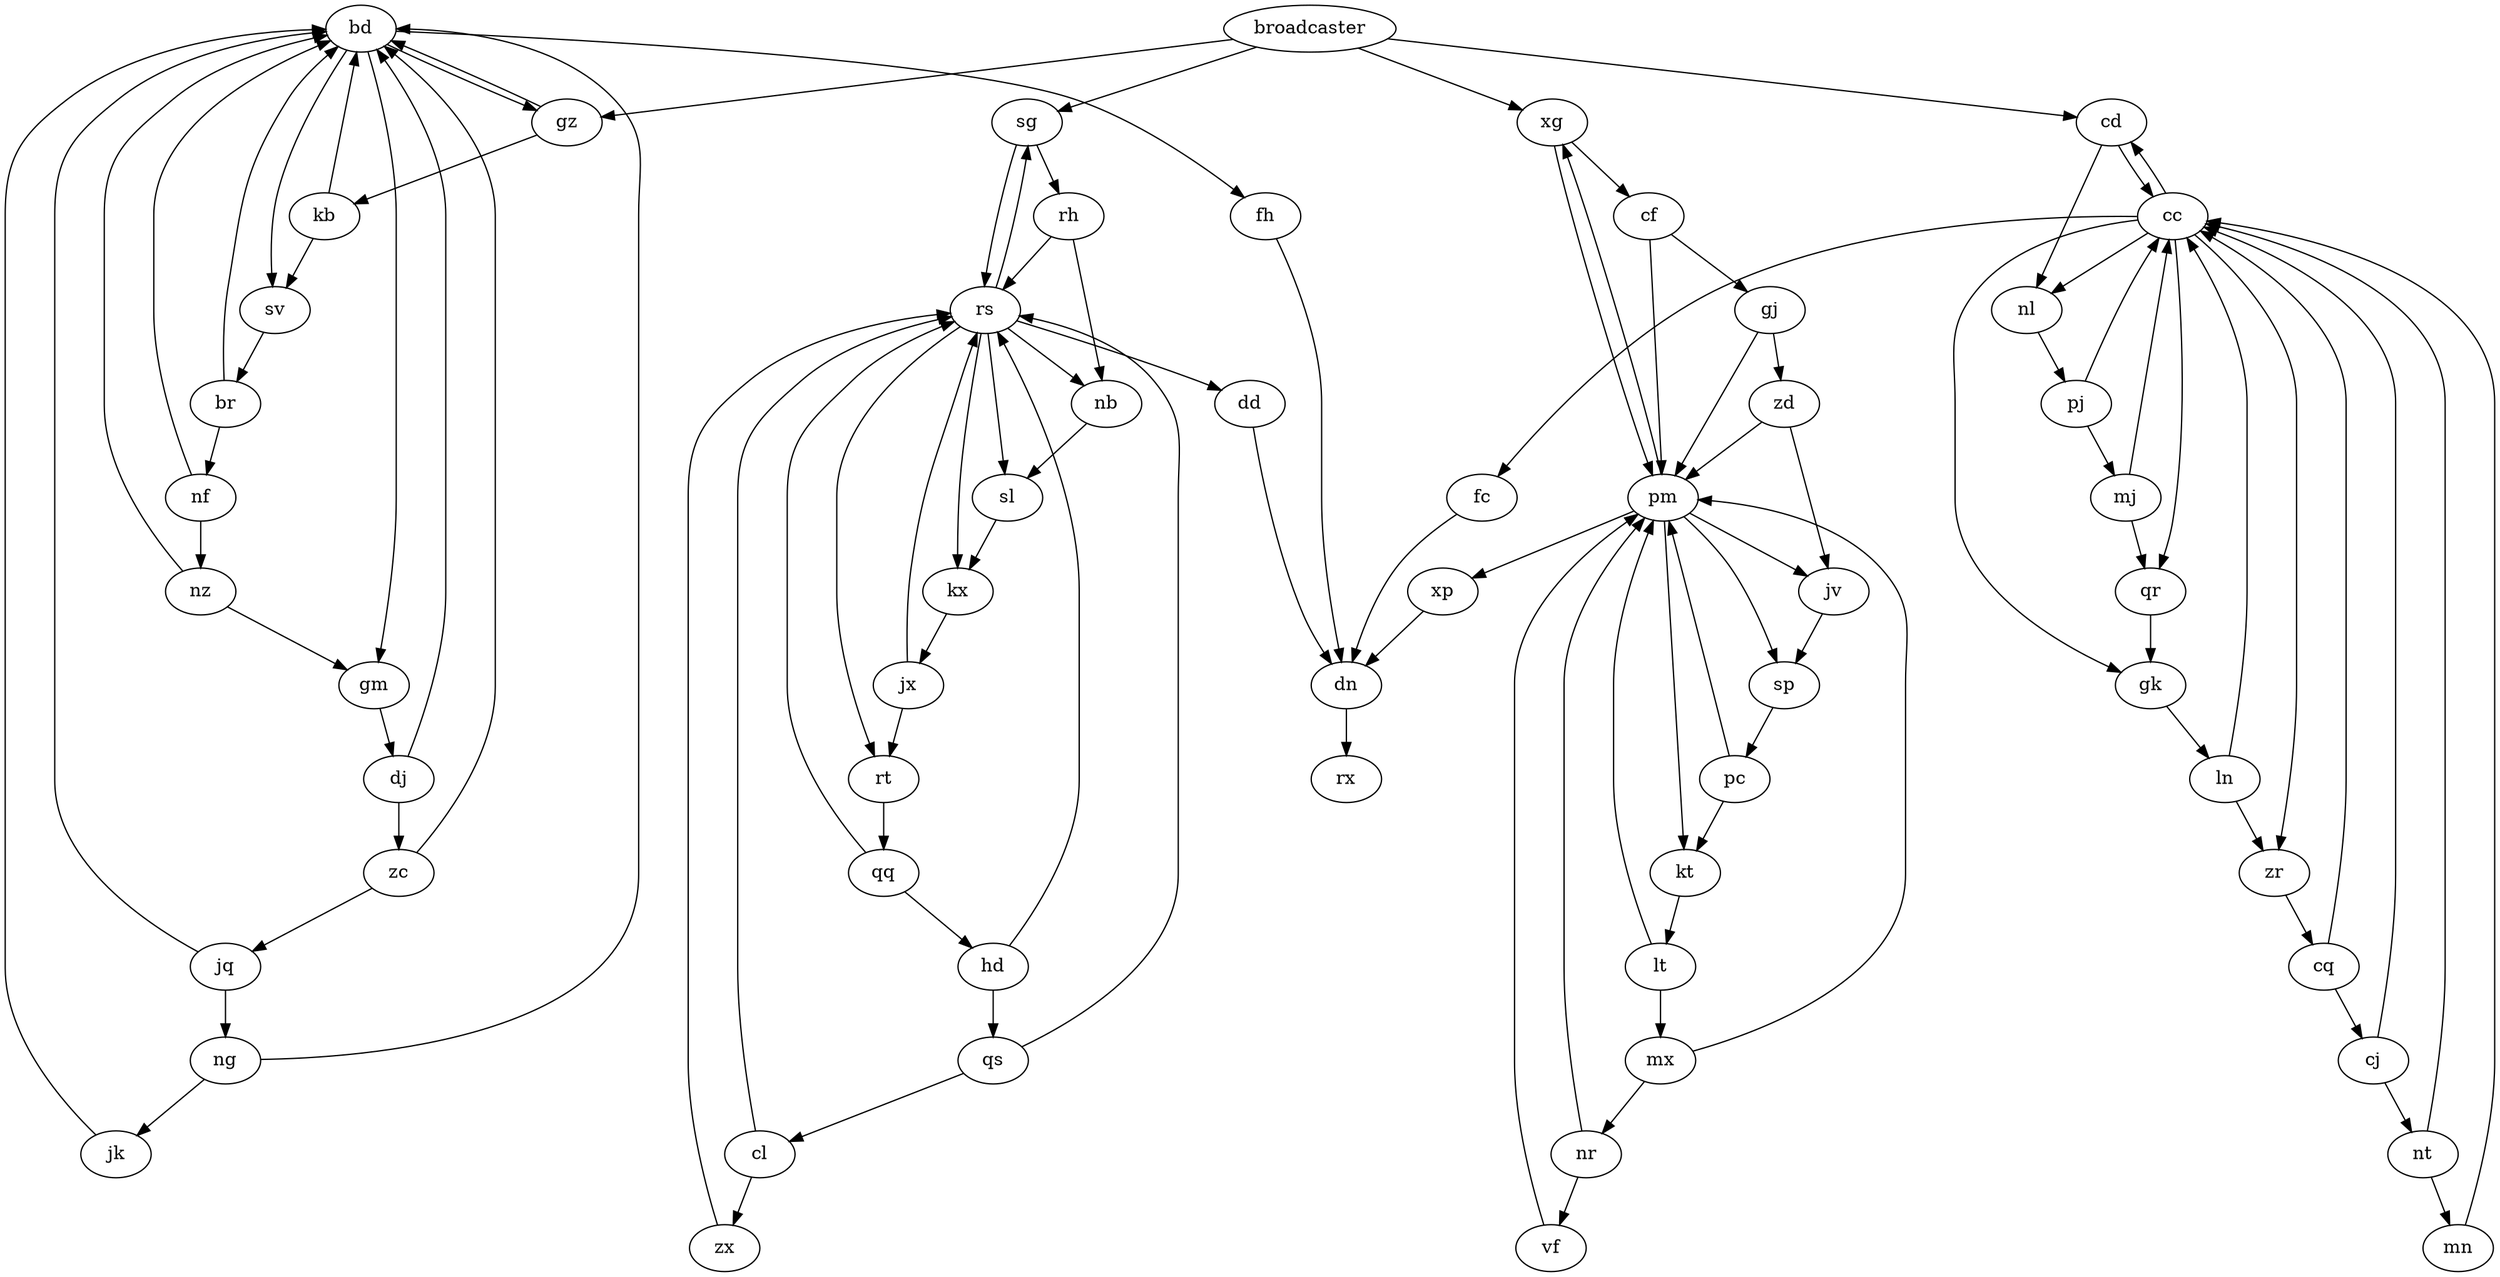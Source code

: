 digraph day20 {
bd -> gm
bd -> gz
bd -> fh
bd -> sv
br -> nf
br -> bd
broadcaster -> gz
broadcaster -> xg
broadcaster -> cd
broadcaster -> sg
cc -> cd
cc -> fc
cc -> qr
cc -> nl
cc -> gk
cc -> zr
cd -> cc
cd -> nl
cf -> gj
cf -> pm
cj -> cc
cj -> nt
cl -> zx
cl -> rs
cq -> cj
cq -> cc
dd -> dn
dj -> bd
dj -> zc
dn -> rx
fc -> dn
fh -> dn
gj -> zd
gj -> pm
gk -> ln
gm -> dj
gz -> bd
gz -> kb
hd -> qs
hd -> rs
jk -> bd
jq -> ng
jq -> bd
jv -> sp
jx -> rt
jx -> rs
kb -> bd
kb -> sv
kt -> lt
kx -> jx
ln -> zr
ln -> cc
lt -> pm
lt -> mx
mj -> qr
mj -> cc
mn -> cc
mx -> nr
mx -> pm
nb -> sl
nf -> bd
nf -> nz
ng -> jk
ng -> bd
nl -> pj
nr -> vf
nr -> pm
nt -> mn
nt -> cc
nz -> gm
nz -> bd
pc -> kt
pc -> pm
pj -> cc
pj -> mj
pm -> kt
pm -> xg
pm -> xp
pm -> jv
pm -> sp
qq -> rs
qq -> hd
qr -> gk
qs -> cl
qs -> rs
rh -> nb
rh -> rs
rs -> sg
rs -> dd
rs -> sl
rs -> kx
rs -> nb
rs -> rt
rt -> qq
sg -> rs
sg -> rh
sl -> kx
sp -> pc
sv -> br
vf -> pm
xg -> cf
xg -> pm
xp -> dn
zc -> jq
zc -> bd
zd -> jv
zd -> pm
zr -> cq
zx -> rs
}
